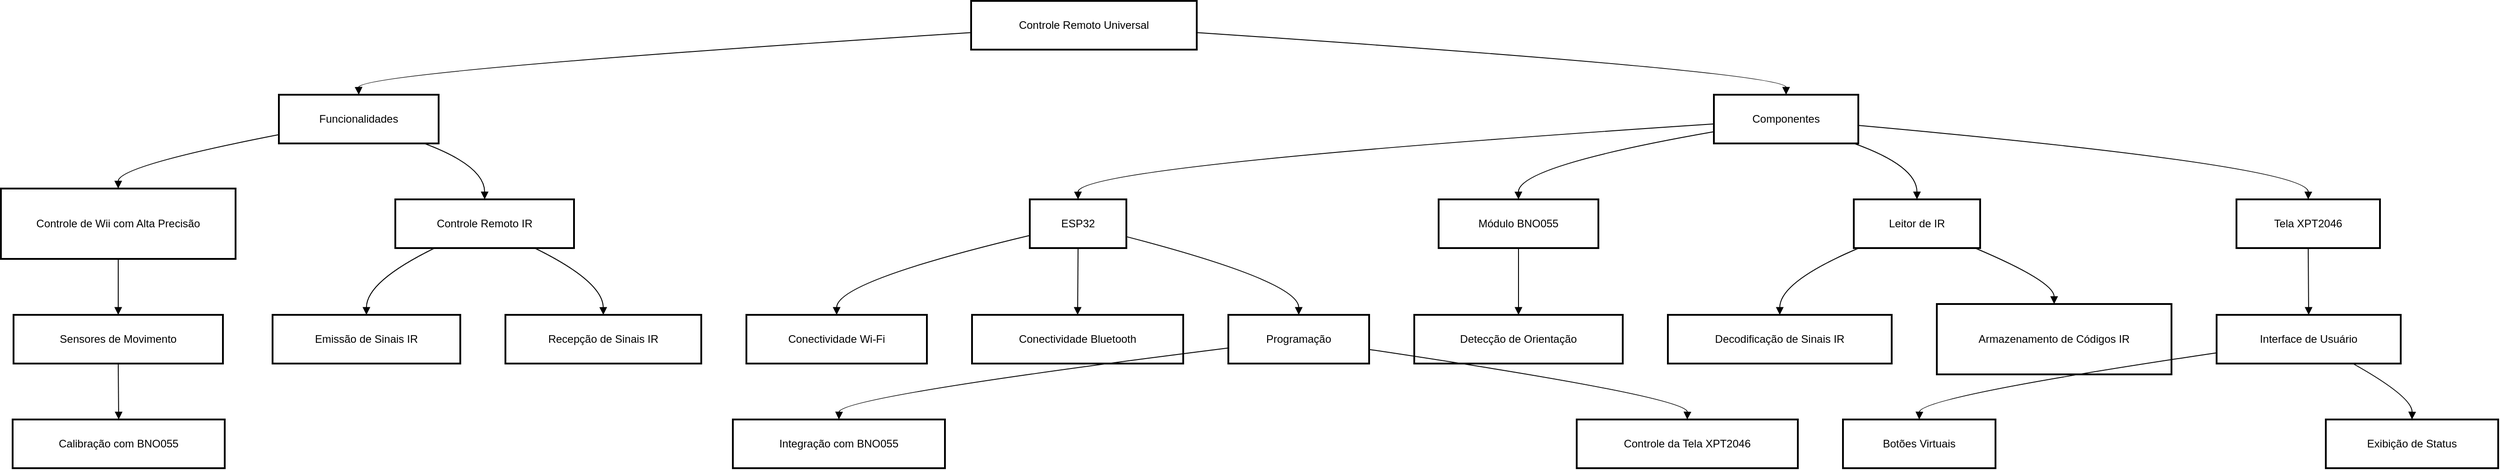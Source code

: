 <mxfile version="26.2.14">
  <diagram name="Página-1" id="t1gpcy5ID3mjkfjM_mWe">
    <mxGraphModel>
      <root>
        <mxCell id="0" />
        <mxCell id="1" parent="0" />
        <mxCell id="2" value="Controle Remoto Universal" style="whiteSpace=wrap;strokeWidth=2;" vertex="1" parent="1">
          <mxGeometry x="1083" y="8" width="250" height="54" as="geometry" />
        </mxCell>
        <mxCell id="3" value="Funcionalidades" style="whiteSpace=wrap;strokeWidth=2;" vertex="1" parent="1">
          <mxGeometry x="316" y="112" width="177" height="54" as="geometry" />
        </mxCell>
        <mxCell id="4" value="Controle de Wii com Alta Precisão" style="whiteSpace=wrap;strokeWidth=2;" vertex="1" parent="1">
          <mxGeometry x="8" y="216" width="260" height="78" as="geometry" />
        </mxCell>
        <mxCell id="5" value="Controle Remoto IR" style="whiteSpace=wrap;strokeWidth=2;" vertex="1" parent="1">
          <mxGeometry x="445" y="228" width="198" height="54" as="geometry" />
        </mxCell>
        <mxCell id="6" value="Componentes" style="whiteSpace=wrap;strokeWidth=2;" vertex="1" parent="1">
          <mxGeometry x="1906" y="112" width="160" height="54" as="geometry" />
        </mxCell>
        <mxCell id="7" value="ESP32" style="whiteSpace=wrap;strokeWidth=2;" vertex="1" parent="1">
          <mxGeometry x="1148" y="228" width="107" height="54" as="geometry" />
        </mxCell>
        <mxCell id="8" value="Módulo BNO055" style="whiteSpace=wrap;strokeWidth=2;" vertex="1" parent="1">
          <mxGeometry x="1601" y="228" width="177" height="54" as="geometry" />
        </mxCell>
        <mxCell id="9" value="Tela XPT2046" style="whiteSpace=wrap;strokeWidth=2;" vertex="1" parent="1">
          <mxGeometry x="2485" y="228" width="159" height="54" as="geometry" />
        </mxCell>
        <mxCell id="10" value="Leitor de IR" style="whiteSpace=wrap;strokeWidth=2;" vertex="1" parent="1">
          <mxGeometry x="2061" y="228" width="140" height="54" as="geometry" />
        </mxCell>
        <mxCell id="11" value="Sensores de Movimento" style="whiteSpace=wrap;strokeWidth=2;" vertex="1" parent="1">
          <mxGeometry x="22" y="356" width="232" height="54" as="geometry" />
        </mxCell>
        <mxCell id="12" value="Calibração com BNO055" style="whiteSpace=wrap;strokeWidth=2;" vertex="1" parent="1">
          <mxGeometry x="21" y="472" width="235" height="54" as="geometry" />
        </mxCell>
        <mxCell id="13" value="Emissão de Sinais IR" style="whiteSpace=wrap;strokeWidth=2;" vertex="1" parent="1">
          <mxGeometry x="309" y="356" width="208" height="54" as="geometry" />
        </mxCell>
        <mxCell id="14" value="Recepção de Sinais IR" style="whiteSpace=wrap;strokeWidth=2;" vertex="1" parent="1">
          <mxGeometry x="567" y="356" width="217" height="54" as="geometry" />
        </mxCell>
        <mxCell id="15" value="Conectividade Wi-Fi" style="whiteSpace=wrap;strokeWidth=2;" vertex="1" parent="1">
          <mxGeometry x="834" y="356" width="200" height="54" as="geometry" />
        </mxCell>
        <mxCell id="16" value="Conectividade Bluetooth" style="whiteSpace=wrap;strokeWidth=2;" vertex="1" parent="1">
          <mxGeometry x="1084" y="356" width="234" height="54" as="geometry" />
        </mxCell>
        <mxCell id="17" value="Interface de Usuário" style="whiteSpace=wrap;strokeWidth=2;" vertex="1" parent="1">
          <mxGeometry x="2463" y="356" width="204" height="54" as="geometry" />
        </mxCell>
        <mxCell id="18" value="Botões Virtuais" style="whiteSpace=wrap;strokeWidth=2;" vertex="1" parent="1">
          <mxGeometry x="2049" y="472" width="169" height="54" as="geometry" />
        </mxCell>
        <mxCell id="19" value="Exibição de Status" style="whiteSpace=wrap;strokeWidth=2;" vertex="1" parent="1">
          <mxGeometry x="2584" y="472" width="191" height="54" as="geometry" />
        </mxCell>
        <mxCell id="20" value="Detecção de Orientação" style="whiteSpace=wrap;strokeWidth=2;" vertex="1" parent="1">
          <mxGeometry x="1574" y="356" width="231" height="54" as="geometry" />
        </mxCell>
        <mxCell id="21" value="Decodificação de Sinais IR" style="whiteSpace=wrap;strokeWidth=2;" vertex="1" parent="1">
          <mxGeometry x="1855" y="356" width="248" height="54" as="geometry" />
        </mxCell>
        <mxCell id="22" value="Armazenamento de Códigos IR" style="whiteSpace=wrap;strokeWidth=2;" vertex="1" parent="1">
          <mxGeometry x="2153" y="344" width="260" height="78" as="geometry" />
        </mxCell>
        <mxCell id="23" value="Programação" style="whiteSpace=wrap;strokeWidth=2;" vertex="1" parent="1">
          <mxGeometry x="1368" y="356" width="156" height="54" as="geometry" />
        </mxCell>
        <mxCell id="24" value="Integração com BNO055" style="whiteSpace=wrap;strokeWidth=2;" vertex="1" parent="1">
          <mxGeometry x="819" y="472" width="235" height="54" as="geometry" />
        </mxCell>
        <mxCell id="25" value="Controle da Tela XPT2046" style="whiteSpace=wrap;strokeWidth=2;" vertex="1" parent="1">
          <mxGeometry x="1754" y="472" width="245" height="54" as="geometry" />
        </mxCell>
        <mxCell id="26" value="" style="curved=1;startArrow=none;endArrow=block;exitX=0;exitY=0.65;entryX=0.5;entryY=0;" edge="1" parent="1" source="2" target="3">
          <mxGeometry relative="1" as="geometry">
            <Array as="points">
              <mxPoint x="404" y="87" />
            </Array>
          </mxGeometry>
        </mxCell>
        <mxCell id="27" value="" style="curved=1;startArrow=none;endArrow=block;exitX=0;exitY=0.82;entryX=0.5;entryY=0;" edge="1" parent="1" source="3" target="4">
          <mxGeometry relative="1" as="geometry">
            <Array as="points">
              <mxPoint x="138" y="191" />
            </Array>
          </mxGeometry>
        </mxCell>
        <mxCell id="28" value="" style="curved=1;startArrow=none;endArrow=block;exitX=0.91;exitY=1;entryX=0.5;entryY=0;" edge="1" parent="1" source="3" target="5">
          <mxGeometry relative="1" as="geometry">
            <Array as="points">
              <mxPoint x="544" y="191" />
            </Array>
          </mxGeometry>
        </mxCell>
        <mxCell id="29" value="" style="curved=1;startArrow=none;endArrow=block;exitX=1;exitY=0.65;entryX=0.5;entryY=0;" edge="1" parent="1" source="2" target="6">
          <mxGeometry relative="1" as="geometry">
            <Array as="points">
              <mxPoint x="1986" y="87" />
            </Array>
          </mxGeometry>
        </mxCell>
        <mxCell id="30" value="" style="curved=1;startArrow=none;endArrow=block;exitX=0;exitY=0.6;entryX=0.5;entryY=0;" edge="1" parent="1" source="6" target="7">
          <mxGeometry relative="1" as="geometry">
            <Array as="points">
              <mxPoint x="1201" y="191" />
            </Array>
          </mxGeometry>
        </mxCell>
        <mxCell id="31" value="" style="curved=1;startArrow=none;endArrow=block;exitX=0;exitY=0.76;entryX=0.5;entryY=0;" edge="1" parent="1" source="6" target="8">
          <mxGeometry relative="1" as="geometry">
            <Array as="points">
              <mxPoint x="1689" y="191" />
            </Array>
          </mxGeometry>
        </mxCell>
        <mxCell id="32" value="" style="curved=1;startArrow=none;endArrow=block;exitX=1;exitY=0.63;entryX=0.5;entryY=0;" edge="1" parent="1" source="6" target="9">
          <mxGeometry relative="1" as="geometry">
            <Array as="points">
              <mxPoint x="2565" y="191" />
            </Array>
          </mxGeometry>
        </mxCell>
        <mxCell id="33" value="" style="curved=1;startArrow=none;endArrow=block;exitX=0.97;exitY=1;entryX=0.5;entryY=0;" edge="1" parent="1" source="6" target="10">
          <mxGeometry relative="1" as="geometry">
            <Array as="points">
              <mxPoint x="2131" y="191" />
            </Array>
          </mxGeometry>
        </mxCell>
        <mxCell id="34" value="" style="curved=1;startArrow=none;endArrow=block;exitX=0.5;exitY=1;entryX=0.5;entryY=0;" edge="1" parent="1" source="4" target="11">
          <mxGeometry relative="1" as="geometry">
            <Array as="points" />
          </mxGeometry>
        </mxCell>
        <mxCell id="35" value="" style="curved=1;startArrow=none;endArrow=block;exitX=0.5;exitY=1;entryX=0.5;entryY=0;" edge="1" parent="1" source="11" target="12">
          <mxGeometry relative="1" as="geometry">
            <Array as="points" />
          </mxGeometry>
        </mxCell>
        <mxCell id="36" value="" style="curved=1;startArrow=none;endArrow=block;exitX=0.22;exitY=1;entryX=0.5;entryY=0;" edge="1" parent="1" source="5" target="13">
          <mxGeometry relative="1" as="geometry">
            <Array as="points">
              <mxPoint x="413" y="319" />
            </Array>
          </mxGeometry>
        </mxCell>
        <mxCell id="37" value="" style="curved=1;startArrow=none;endArrow=block;exitX=0.78;exitY=1;entryX=0.5;entryY=0;" edge="1" parent="1" source="5" target="14">
          <mxGeometry relative="1" as="geometry">
            <Array as="points">
              <mxPoint x="675" y="319" />
            </Array>
          </mxGeometry>
        </mxCell>
        <mxCell id="38" value="" style="curved=1;startArrow=none;endArrow=block;exitX=0;exitY=0.74;entryX=0.5;entryY=0;" edge="1" parent="1" source="7" target="15">
          <mxGeometry relative="1" as="geometry">
            <Array as="points">
              <mxPoint x="934" y="319" />
            </Array>
          </mxGeometry>
        </mxCell>
        <mxCell id="39" value="" style="curved=1;startArrow=none;endArrow=block;exitX=0.5;exitY=1;entryX=0.5;entryY=0;" edge="1" parent="1" source="7" target="16">
          <mxGeometry relative="1" as="geometry">
            <Array as="points" />
          </mxGeometry>
        </mxCell>
        <mxCell id="40" value="" style="curved=1;startArrow=none;endArrow=block;exitX=0.5;exitY=1;entryX=0.5;entryY=0;" edge="1" parent="1" source="9" target="17">
          <mxGeometry relative="1" as="geometry">
            <Array as="points" />
          </mxGeometry>
        </mxCell>
        <mxCell id="41" value="" style="curved=1;startArrow=none;endArrow=block;exitX=0;exitY=0.78;entryX=0.5;entryY=0;" edge="1" parent="1" source="17" target="18">
          <mxGeometry relative="1" as="geometry">
            <Array as="points">
              <mxPoint x="2134" y="447" />
            </Array>
          </mxGeometry>
        </mxCell>
        <mxCell id="42" value="" style="curved=1;startArrow=none;endArrow=block;exitX=0.74;exitY=1;entryX=0.5;entryY=0;" edge="1" parent="1" source="17" target="19">
          <mxGeometry relative="1" as="geometry">
            <Array as="points">
              <mxPoint x="2680" y="447" />
            </Array>
          </mxGeometry>
        </mxCell>
        <mxCell id="43" value="" style="curved=1;startArrow=none;endArrow=block;exitX=0.5;exitY=1;entryX=0.5;entryY=0;" edge="1" parent="1" source="8" target="20">
          <mxGeometry relative="1" as="geometry">
            <Array as="points" />
          </mxGeometry>
        </mxCell>
        <mxCell id="44" value="" style="curved=1;startArrow=none;endArrow=block;exitX=0.04;exitY=1;entryX=0.5;entryY=0;" edge="1" parent="1" source="10" target="21">
          <mxGeometry relative="1" as="geometry">
            <Array as="points">
              <mxPoint x="1979" y="319" />
            </Array>
          </mxGeometry>
        </mxCell>
        <mxCell id="45" value="" style="curved=1;startArrow=none;endArrow=block;exitX=0.96;exitY=1;entryX=0.5;entryY=0;" edge="1" parent="1" source="10" target="22">
          <mxGeometry relative="1" as="geometry">
            <Array as="points">
              <mxPoint x="2283" y="319" />
            </Array>
          </mxGeometry>
        </mxCell>
        <mxCell id="46" value="" style="curved=1;startArrow=none;endArrow=block;exitX=0.99;exitY=0.76;entryX=0.5;entryY=0;" edge="1" parent="1" source="7" target="23">
          <mxGeometry relative="1" as="geometry">
            <Array as="points">
              <mxPoint x="1446" y="319" />
            </Array>
          </mxGeometry>
        </mxCell>
        <mxCell id="47" value="" style="curved=1;startArrow=none;endArrow=block;exitX=0;exitY=0.68;entryX=0.5;entryY=0;" edge="1" parent="1" source="23" target="24">
          <mxGeometry relative="1" as="geometry">
            <Array as="points">
              <mxPoint x="937" y="447" />
            </Array>
          </mxGeometry>
        </mxCell>
        <mxCell id="48" value="" style="curved=1;startArrow=none;endArrow=block;exitX=1;exitY=0.71;entryX=0.5;entryY=0;" edge="1" parent="1" source="23" target="25">
          <mxGeometry relative="1" as="geometry">
            <Array as="points">
              <mxPoint x="1877" y="447" />
            </Array>
          </mxGeometry>
        </mxCell>
      </root>
    </mxGraphModel>
  </diagram>
</mxfile>
